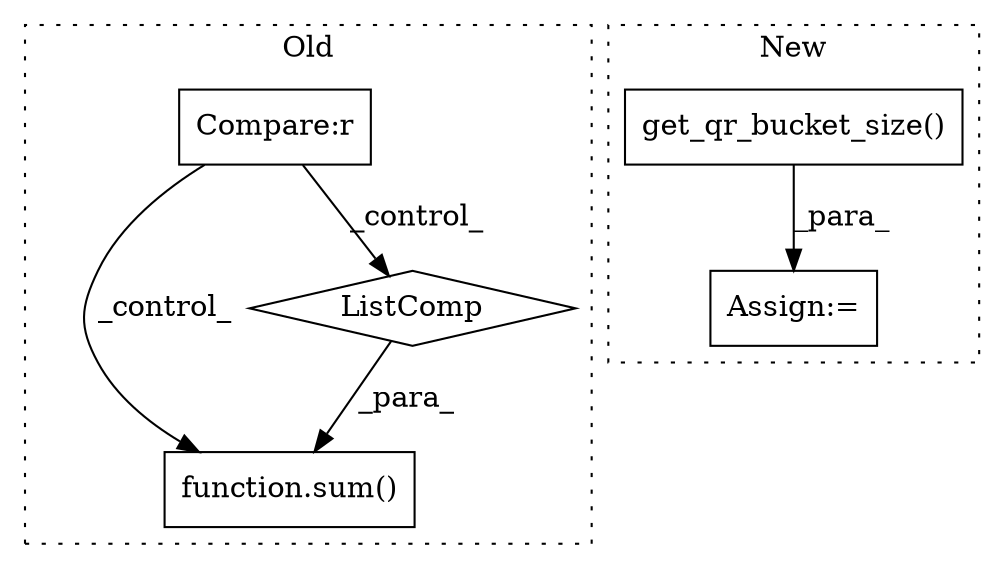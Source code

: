 digraph G {
subgraph cluster0 {
1 [label="function.sum()" a="75" s="11497,11541" l="4,1" shape="box"];
3 [label="Compare:r" a="40" s="10057" l="21" shape="box"];
4 [label="ListComp" a="106" s="11501" l="40" shape="diamond"];
label = "Old";
style="dotted";
}
subgraph cluster1 {
2 [label="get_qr_bucket_size()" a="75" s="16711,16750" l="30,1" shape="box"];
5 [label="Assign:=" a="68" s="16708" l="3" shape="box"];
label = "New";
style="dotted";
}
2 -> 5 [label="_para_"];
3 -> 1 [label="_control_"];
3 -> 4 [label="_control_"];
4 -> 1 [label="_para_"];
}